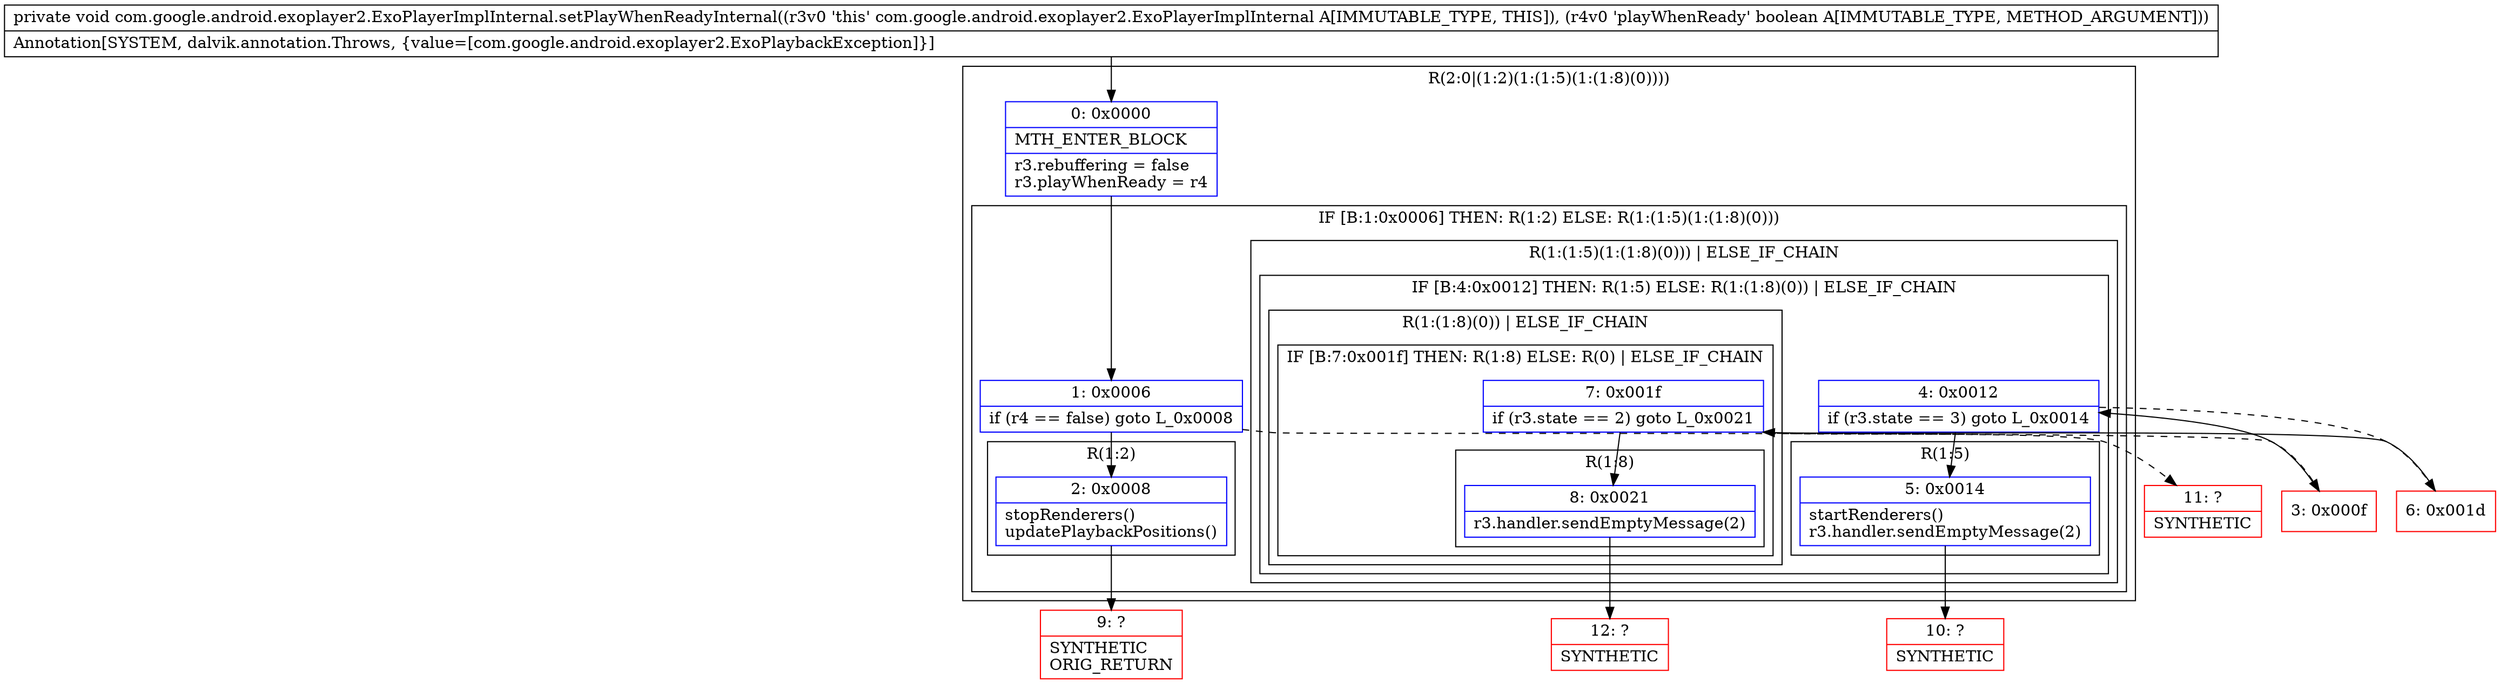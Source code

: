 digraph "CFG forcom.google.android.exoplayer2.ExoPlayerImplInternal.setPlayWhenReadyInternal(Z)V" {
subgraph cluster_Region_992333945 {
label = "R(2:0|(1:2)(1:(1:5)(1:(1:8)(0))))";
node [shape=record,color=blue];
Node_0 [shape=record,label="{0\:\ 0x0000|MTH_ENTER_BLOCK\l|r3.rebuffering = false\lr3.playWhenReady = r4\l}"];
subgraph cluster_IfRegion_491877008 {
label = "IF [B:1:0x0006] THEN: R(1:2) ELSE: R(1:(1:5)(1:(1:8)(0)))";
node [shape=record,color=blue];
Node_1 [shape=record,label="{1\:\ 0x0006|if (r4 == false) goto L_0x0008\l}"];
subgraph cluster_Region_794646285 {
label = "R(1:2)";
node [shape=record,color=blue];
Node_2 [shape=record,label="{2\:\ 0x0008|stopRenderers()\lupdatePlaybackPositions()\l}"];
}
subgraph cluster_Region_1785601307 {
label = "R(1:(1:5)(1:(1:8)(0))) | ELSE_IF_CHAIN\l";
node [shape=record,color=blue];
subgraph cluster_IfRegion_2145238583 {
label = "IF [B:4:0x0012] THEN: R(1:5) ELSE: R(1:(1:8)(0)) | ELSE_IF_CHAIN\l";
node [shape=record,color=blue];
Node_4 [shape=record,label="{4\:\ 0x0012|if (r3.state == 3) goto L_0x0014\l}"];
subgraph cluster_Region_1770952366 {
label = "R(1:5)";
node [shape=record,color=blue];
Node_5 [shape=record,label="{5\:\ 0x0014|startRenderers()\lr3.handler.sendEmptyMessage(2)\l}"];
}
subgraph cluster_Region_741228973 {
label = "R(1:(1:8)(0)) | ELSE_IF_CHAIN\l";
node [shape=record,color=blue];
subgraph cluster_IfRegion_909248502 {
label = "IF [B:7:0x001f] THEN: R(1:8) ELSE: R(0) | ELSE_IF_CHAIN\l";
node [shape=record,color=blue];
Node_7 [shape=record,label="{7\:\ 0x001f|if (r3.state == 2) goto L_0x0021\l}"];
subgraph cluster_Region_604781313 {
label = "R(1:8)";
node [shape=record,color=blue];
Node_8 [shape=record,label="{8\:\ 0x0021|r3.handler.sendEmptyMessage(2)\l}"];
}
subgraph cluster_Region_959115976 {
label = "R(0)";
node [shape=record,color=blue];
}
}
}
}
}
}
}
Node_3 [shape=record,color=red,label="{3\:\ 0x000f}"];
Node_6 [shape=record,color=red,label="{6\:\ 0x001d}"];
Node_9 [shape=record,color=red,label="{9\:\ ?|SYNTHETIC\lORIG_RETURN\l}"];
Node_10 [shape=record,color=red,label="{10\:\ ?|SYNTHETIC\l}"];
Node_11 [shape=record,color=red,label="{11\:\ ?|SYNTHETIC\l}"];
Node_12 [shape=record,color=red,label="{12\:\ ?|SYNTHETIC\l}"];
MethodNode[shape=record,label="{private void com.google.android.exoplayer2.ExoPlayerImplInternal.setPlayWhenReadyInternal((r3v0 'this' com.google.android.exoplayer2.ExoPlayerImplInternal A[IMMUTABLE_TYPE, THIS]), (r4v0 'playWhenReady' boolean A[IMMUTABLE_TYPE, METHOD_ARGUMENT]))  | Annotation[SYSTEM, dalvik.annotation.Throws, \{value=[com.google.android.exoplayer2.ExoPlaybackException]\}]\l}"];
MethodNode -> Node_0;
Node_0 -> Node_1;
Node_1 -> Node_2;
Node_1 -> Node_3[style=dashed];
Node_2 -> Node_9;
Node_4 -> Node_5;
Node_4 -> Node_6[style=dashed];
Node_5 -> Node_10;
Node_7 -> Node_8;
Node_7 -> Node_11[style=dashed];
Node_8 -> Node_12;
Node_3 -> Node_4;
Node_6 -> Node_7;
}

